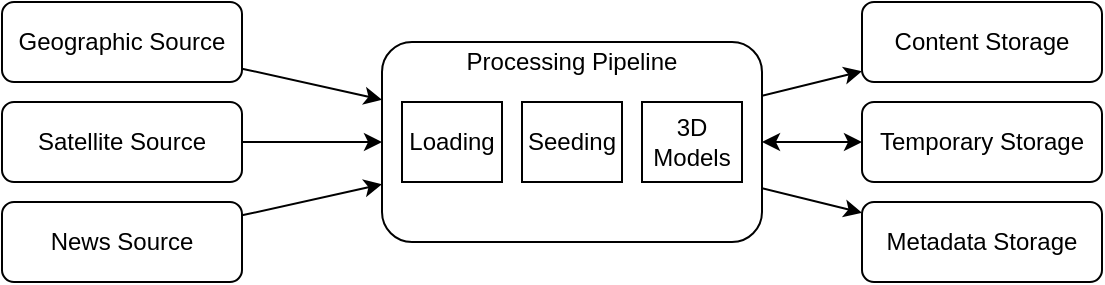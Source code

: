 <mxfile version="20.7.4" type="device"><diagram id="PAy680tN_E2idDVCvYtb" name="Page-1"><mxGraphModel dx="629" dy="470" grid="1" gridSize="10" guides="1" tooltips="1" connect="1" arrows="1" fold="1" page="1" pageScale="1" pageWidth="850" pageHeight="1100" math="0" shadow="0"><root><mxCell id="0"/><mxCell id="1" parent="0"/><mxCell id="VzmojDbeCYS9jrQm9G9N-5" style="rounded=0;orthogonalLoop=1;jettySize=auto;html=1;" edge="1" parent="1" source="VzmojDbeCYS9jrQm9G9N-1" target="VzmojDbeCYS9jrQm9G9N-4"><mxGeometry relative="1" as="geometry"/></mxCell><mxCell id="VzmojDbeCYS9jrQm9G9N-1" value="Geographic Source" style="rounded=1;whiteSpace=wrap;html=1;" vertex="1" parent="1"><mxGeometry x="50" y="20" width="120" height="40" as="geometry"/></mxCell><mxCell id="VzmojDbeCYS9jrQm9G9N-6" style="edgeStyle=none;rounded=0;orthogonalLoop=1;jettySize=auto;html=1;" edge="1" parent="1" source="VzmojDbeCYS9jrQm9G9N-2" target="VzmojDbeCYS9jrQm9G9N-4"><mxGeometry relative="1" as="geometry"/></mxCell><mxCell id="VzmojDbeCYS9jrQm9G9N-2" value="Satellite Source" style="rounded=1;whiteSpace=wrap;html=1;" vertex="1" parent="1"><mxGeometry x="50" y="70" width="120" height="40" as="geometry"/></mxCell><mxCell id="VzmojDbeCYS9jrQm9G9N-7" style="edgeStyle=none;rounded=0;orthogonalLoop=1;jettySize=auto;html=1;" edge="1" parent="1" source="VzmojDbeCYS9jrQm9G9N-3" target="VzmojDbeCYS9jrQm9G9N-4"><mxGeometry relative="1" as="geometry"/></mxCell><mxCell id="VzmojDbeCYS9jrQm9G9N-3" value="News Source" style="rounded=1;whiteSpace=wrap;html=1;" vertex="1" parent="1"><mxGeometry x="50" y="120" width="120" height="40" as="geometry"/></mxCell><mxCell id="VzmojDbeCYS9jrQm9G9N-15" style="edgeStyle=none;rounded=0;orthogonalLoop=1;jettySize=auto;html=1;" edge="1" parent="1" source="VzmojDbeCYS9jrQm9G9N-4" target="VzmojDbeCYS9jrQm9G9N-12"><mxGeometry relative="1" as="geometry"/></mxCell><mxCell id="VzmojDbeCYS9jrQm9G9N-16" style="edgeStyle=none;rounded=0;orthogonalLoop=1;jettySize=auto;html=1;startArrow=classic;startFill=1;" edge="1" parent="1" source="VzmojDbeCYS9jrQm9G9N-4" target="VzmojDbeCYS9jrQm9G9N-13"><mxGeometry relative="1" as="geometry"/></mxCell><mxCell id="VzmojDbeCYS9jrQm9G9N-17" style="edgeStyle=none;rounded=0;orthogonalLoop=1;jettySize=auto;html=1;" edge="1" parent="1" source="VzmojDbeCYS9jrQm9G9N-4" target="VzmojDbeCYS9jrQm9G9N-14"><mxGeometry relative="1" as="geometry"/></mxCell><mxCell id="VzmojDbeCYS9jrQm9G9N-4" value="" style="rounded=1;whiteSpace=wrap;html=1;" vertex="1" parent="1"><mxGeometry x="240" y="40" width="190" height="100" as="geometry"/></mxCell><mxCell id="VzmojDbeCYS9jrQm9G9N-8" value="Loading" style="rounded=0;whiteSpace=wrap;html=1;" vertex="1" parent="1"><mxGeometry x="250" y="70" width="50" height="40" as="geometry"/></mxCell><mxCell id="VzmojDbeCYS9jrQm9G9N-9" value="Seeding" style="rounded=0;whiteSpace=wrap;html=1;" vertex="1" parent="1"><mxGeometry x="310" y="70" width="50" height="40" as="geometry"/></mxCell><mxCell id="VzmojDbeCYS9jrQm9G9N-10" value="3D Models" style="rounded=0;whiteSpace=wrap;html=1;" vertex="1" parent="1"><mxGeometry x="370" y="70" width="50" height="40" as="geometry"/></mxCell><mxCell id="VzmojDbeCYS9jrQm9G9N-11" value="Processing Pipeline" style="text;html=1;strokeColor=none;fillColor=none;align=center;verticalAlign=middle;whiteSpace=wrap;rounded=0;" vertex="1" parent="1"><mxGeometry x="260" y="40" width="150" height="20" as="geometry"/></mxCell><mxCell id="VzmojDbeCYS9jrQm9G9N-12" value="Content Storage" style="rounded=1;whiteSpace=wrap;html=1;" vertex="1" parent="1"><mxGeometry x="480" y="20" width="120" height="40" as="geometry"/></mxCell><mxCell id="VzmojDbeCYS9jrQm9G9N-13" value="Temporary Storage" style="rounded=1;whiteSpace=wrap;html=1;" vertex="1" parent="1"><mxGeometry x="480" y="70" width="120" height="40" as="geometry"/></mxCell><mxCell id="VzmojDbeCYS9jrQm9G9N-14" value="Metadata Storage" style="rounded=1;whiteSpace=wrap;html=1;" vertex="1" parent="1"><mxGeometry x="480" y="120" width="120" height="40" as="geometry"/></mxCell></root></mxGraphModel></diagram></mxfile>